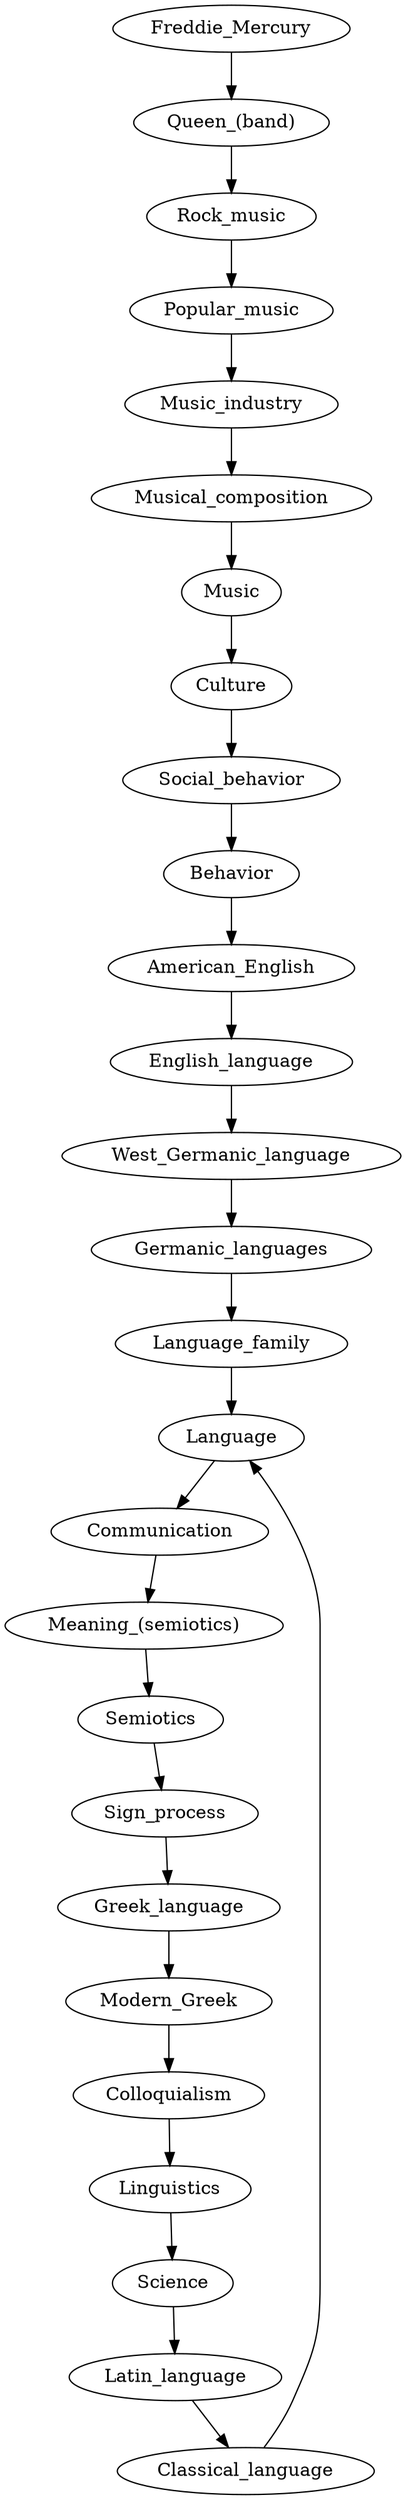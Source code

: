 strict digraph  {
Freddie_Mercury;
"Queen_(band)";
Rock_music;
Popular_music;
Music_industry;
Musical_composition;
Music;
Culture;
Social_behavior;
Behavior;
American_English;
English_language;
West_Germanic_language;
Germanic_languages;
Language_family;
Language;
Communication;
"Meaning_(semiotics)";
Semiotics;
Sign_process;
Greek_language;
Modern_Greek;
Colloquialism;
Linguistics;
Science;
Latin_language;
Classical_language;
Freddie_Mercury -> "Queen_(band)";
"Queen_(band)" -> Rock_music;
Rock_music -> Popular_music;
Popular_music -> Music_industry;
Music_industry -> Musical_composition;
Musical_composition -> Music;
Music -> Culture;
Culture -> Social_behavior;
Social_behavior -> Behavior;
Behavior -> American_English;
American_English -> English_language;
English_language -> West_Germanic_language;
West_Germanic_language -> Germanic_languages;
Germanic_languages -> Language_family;
Language_family -> Language;
Language -> Communication;
Communication -> "Meaning_(semiotics)";
"Meaning_(semiotics)" -> Semiotics;
Semiotics -> Sign_process;
Sign_process -> Greek_language;
Greek_language -> Modern_Greek;
Modern_Greek -> Colloquialism;
Colloquialism -> Linguistics;
Linguistics -> Science;
Science -> Latin_language;
Latin_language -> Classical_language;
Classical_language -> Language;
}
